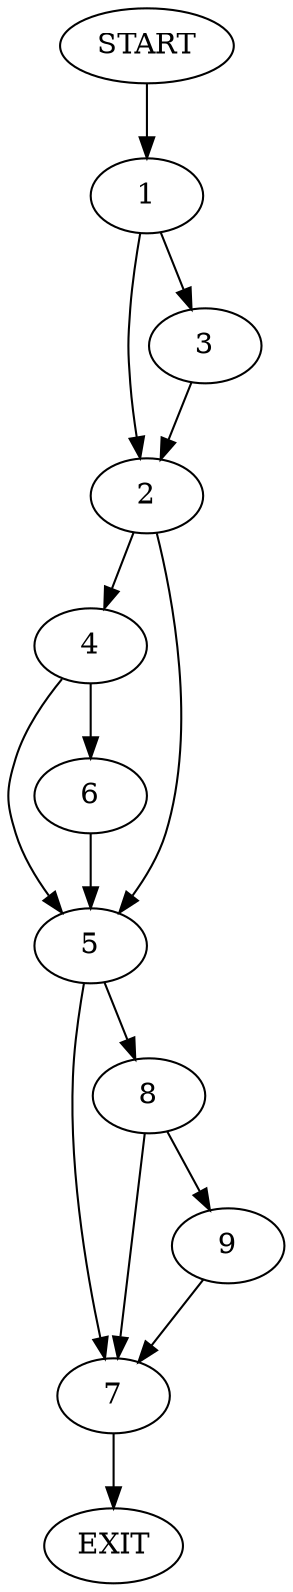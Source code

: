 digraph {
0 [label="START"]
10 [label="EXIT"]
0 -> 1
1 -> 2
1 -> 3
2 -> 4
2 -> 5
3 -> 2
4 -> 6
4 -> 5
5 -> 7
5 -> 8
6 -> 5
8 -> 9
8 -> 7
7 -> 10
9 -> 7
}
